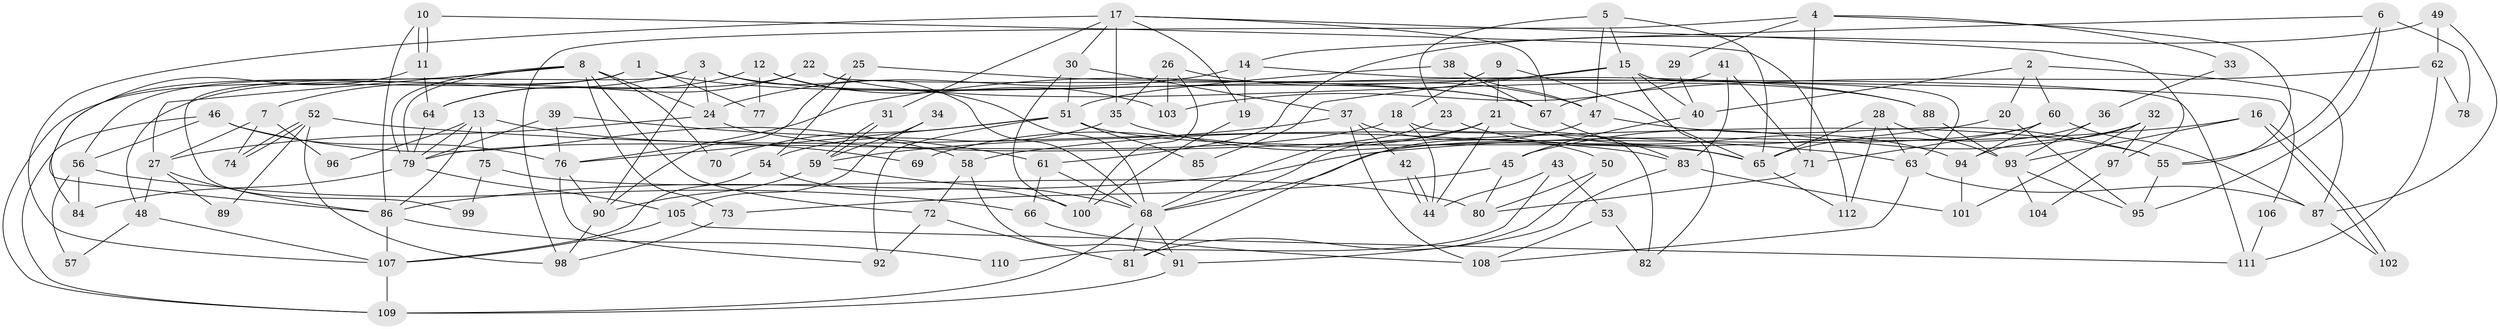 // coarse degree distribution, {5: 0.2647058823529412, 3: 0.10294117647058823, 6: 0.19117647058823528, 9: 0.029411764705882353, 7: 0.07352941176470588, 4: 0.20588235294117646, 2: 0.10294117647058823, 10: 0.014705882352941176, 8: 0.014705882352941176}
// Generated by graph-tools (version 1.1) at 2025/37/03/04/25 23:37:05]
// undirected, 112 vertices, 224 edges
graph export_dot {
  node [color=gray90,style=filled];
  1;
  2;
  3;
  4;
  5;
  6;
  7;
  8;
  9;
  10;
  11;
  12;
  13;
  14;
  15;
  16;
  17;
  18;
  19;
  20;
  21;
  22;
  23;
  24;
  25;
  26;
  27;
  28;
  29;
  30;
  31;
  32;
  33;
  34;
  35;
  36;
  37;
  38;
  39;
  40;
  41;
  42;
  43;
  44;
  45;
  46;
  47;
  48;
  49;
  50;
  51;
  52;
  53;
  54;
  55;
  56;
  57;
  58;
  59;
  60;
  61;
  62;
  63;
  64;
  65;
  66;
  67;
  68;
  69;
  70;
  71;
  72;
  73;
  74;
  75;
  76;
  77;
  78;
  79;
  80;
  81;
  82;
  83;
  84;
  85;
  86;
  87;
  88;
  89;
  90;
  91;
  92;
  93;
  94;
  95;
  96;
  97;
  98;
  99;
  100;
  101;
  102;
  103;
  104;
  105;
  106;
  107;
  108;
  109;
  110;
  111;
  112;
  1 -- 56;
  1 -- 109;
  1 -- 77;
  1 -- 88;
  2 -- 87;
  2 -- 60;
  2 -- 20;
  2 -- 40;
  3 -- 24;
  3 -- 90;
  3 -- 7;
  3 -- 67;
  3 -- 68;
  3 -- 99;
  4 -- 55;
  4 -- 71;
  4 -- 29;
  4 -- 33;
  4 -- 98;
  5 -- 65;
  5 -- 15;
  5 -- 23;
  5 -- 47;
  6 -- 95;
  6 -- 55;
  6 -- 14;
  6 -- 78;
  7 -- 27;
  7 -- 74;
  7 -- 96;
  8 -- 72;
  8 -- 79;
  8 -- 79;
  8 -- 24;
  8 -- 27;
  8 -- 70;
  8 -- 73;
  8 -- 84;
  9 -- 21;
  9 -- 65;
  9 -- 18;
  10 -- 112;
  10 -- 11;
  10 -- 11;
  10 -- 86;
  11 -- 86;
  11 -- 64;
  12 -- 64;
  12 -- 68;
  12 -- 77;
  12 -- 103;
  13 -- 79;
  13 -- 86;
  13 -- 69;
  13 -- 75;
  13 -- 96;
  14 -- 24;
  14 -- 19;
  14 -- 106;
  15 -- 63;
  15 -- 40;
  15 -- 76;
  15 -- 82;
  15 -- 85;
  16 -- 102;
  16 -- 102;
  16 -- 86;
  16 -- 93;
  17 -- 19;
  17 -- 107;
  17 -- 30;
  17 -- 31;
  17 -- 35;
  17 -- 67;
  17 -- 97;
  18 -- 79;
  18 -- 44;
  18 -- 82;
  19 -- 100;
  20 -- 58;
  20 -- 95;
  21 -- 68;
  21 -- 44;
  21 -- 69;
  21 -- 94;
  22 -- 64;
  22 -- 111;
  22 -- 48;
  22 -- 88;
  23 -- 68;
  23 -- 65;
  24 -- 27;
  24 -- 55;
  25 -- 67;
  25 -- 90;
  25 -- 54;
  26 -- 47;
  26 -- 100;
  26 -- 35;
  26 -- 103;
  27 -- 48;
  27 -- 86;
  27 -- 89;
  28 -- 65;
  28 -- 93;
  28 -- 63;
  28 -- 112;
  29 -- 40;
  30 -- 51;
  30 -- 37;
  30 -- 100;
  31 -- 59;
  31 -- 59;
  32 -- 45;
  32 -- 101;
  32 -- 94;
  32 -- 97;
  33 -- 36;
  34 -- 59;
  34 -- 105;
  35 -- 54;
  35 -- 83;
  36 -- 65;
  36 -- 93;
  37 -- 59;
  37 -- 42;
  37 -- 50;
  37 -- 108;
  38 -- 67;
  38 -- 47;
  38 -- 51;
  39 -- 61;
  39 -- 76;
  39 -- 79;
  40 -- 45;
  41 -- 83;
  41 -- 103;
  41 -- 71;
  42 -- 44;
  42 -- 44;
  43 -- 44;
  43 -- 53;
  43 -- 110;
  45 -- 73;
  45 -- 80;
  46 -- 58;
  46 -- 109;
  46 -- 56;
  46 -- 76;
  47 -- 55;
  47 -- 81;
  48 -- 107;
  48 -- 57;
  49 -- 61;
  49 -- 87;
  49 -- 62;
  50 -- 81;
  50 -- 80;
  51 -- 76;
  51 -- 65;
  51 -- 70;
  51 -- 85;
  51 -- 92;
  52 -- 74;
  52 -- 74;
  52 -- 98;
  52 -- 63;
  52 -- 89;
  53 -- 108;
  53 -- 82;
  54 -- 100;
  54 -- 107;
  55 -- 95;
  56 -- 84;
  56 -- 57;
  56 -- 66;
  58 -- 72;
  58 -- 91;
  59 -- 68;
  59 -- 90;
  60 -- 94;
  60 -- 68;
  60 -- 71;
  60 -- 87;
  61 -- 68;
  61 -- 66;
  62 -- 67;
  62 -- 78;
  62 -- 111;
  63 -- 87;
  63 -- 108;
  64 -- 79;
  65 -- 112;
  66 -- 108;
  67 -- 83;
  68 -- 91;
  68 -- 81;
  68 -- 109;
  71 -- 80;
  72 -- 92;
  72 -- 81;
  73 -- 98;
  75 -- 80;
  75 -- 99;
  76 -- 90;
  76 -- 92;
  79 -- 84;
  79 -- 105;
  83 -- 91;
  83 -- 101;
  86 -- 107;
  86 -- 110;
  87 -- 102;
  88 -- 93;
  90 -- 98;
  91 -- 109;
  93 -- 95;
  93 -- 104;
  94 -- 101;
  97 -- 104;
  105 -- 107;
  105 -- 111;
  106 -- 111;
  107 -- 109;
}
